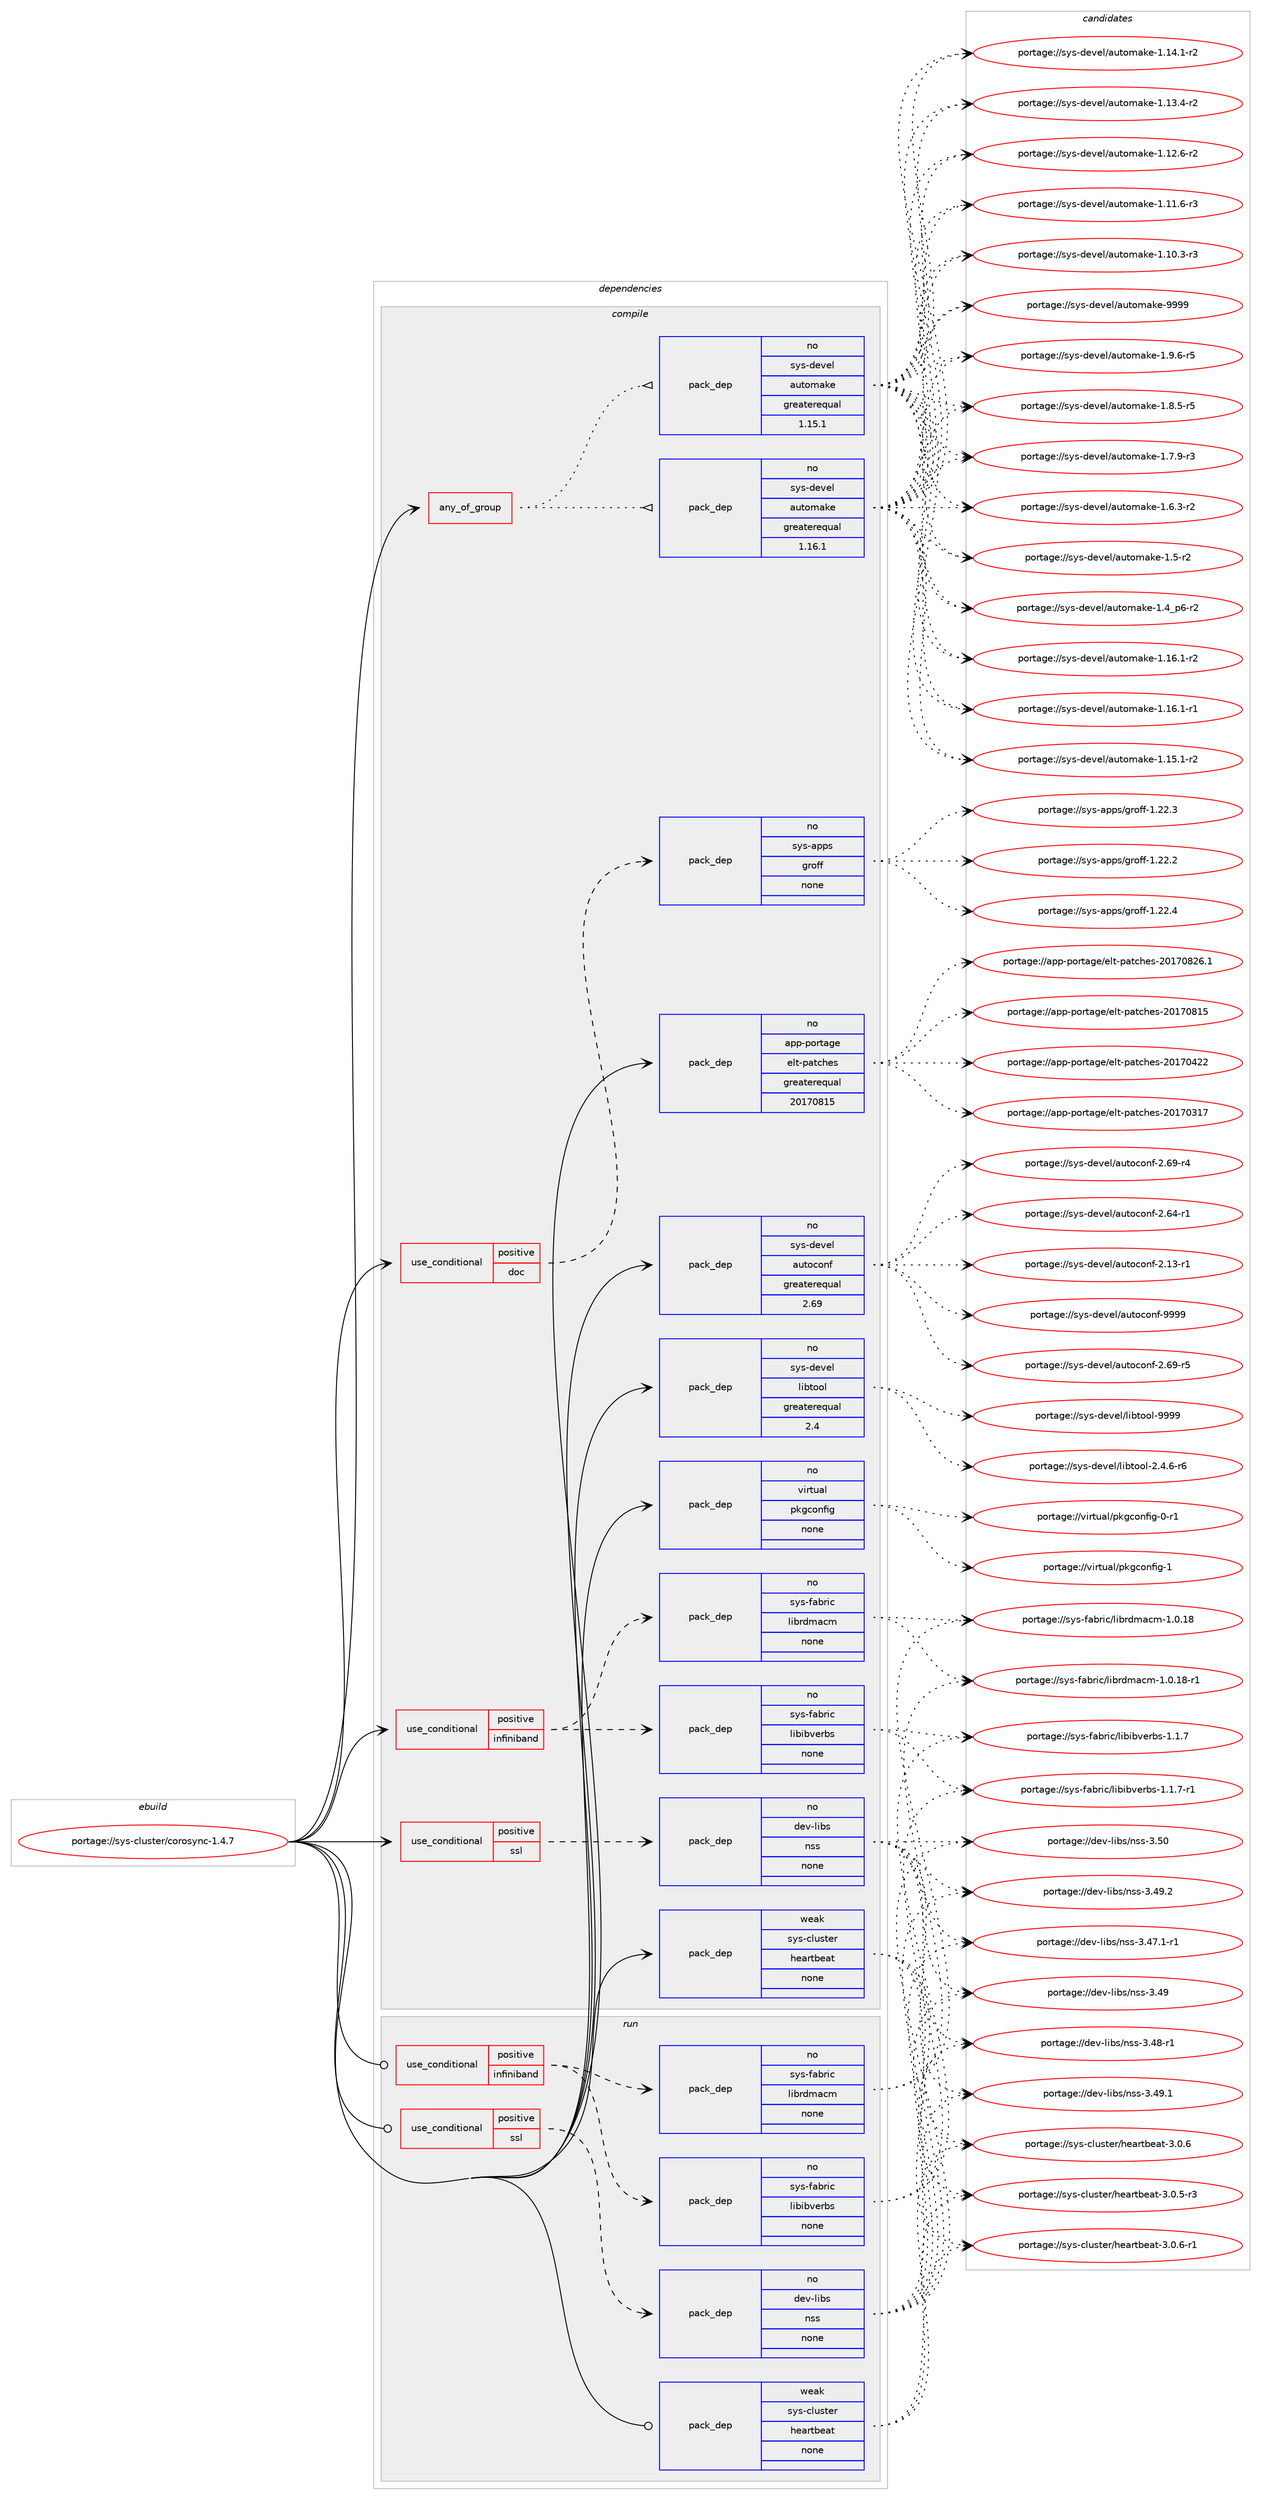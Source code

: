 digraph prolog {

# *************
# Graph options
# *************

newrank=true;
concentrate=true;
compound=true;
graph [rankdir=LR,fontname=Helvetica,fontsize=10,ranksep=1.5];#, ranksep=2.5, nodesep=0.2];
edge  [arrowhead=vee];
node  [fontname=Helvetica,fontsize=10];

# **********
# The ebuild
# **********

subgraph cluster_leftcol {
color=gray;
rank=same;
label=<<i>ebuild</i>>;
id [label="portage://sys-cluster/corosync-1.4.7", color=red, width=4, href="../sys-cluster/corosync-1.4.7.svg"];
}

# ****************
# The dependencies
# ****************

subgraph cluster_midcol {
color=gray;
label=<<i>dependencies</i>>;
subgraph cluster_compile {
fillcolor="#eeeeee";
style=filled;
label=<<i>compile</i>>;
subgraph any1089 {
dependency54204 [label=<<TABLE BORDER="0" CELLBORDER="1" CELLSPACING="0" CELLPADDING="4"><TR><TD CELLPADDING="10">any_of_group</TD></TR></TABLE>>, shape=none, color=red];subgraph pack41906 {
dependency54205 [label=<<TABLE BORDER="0" CELLBORDER="1" CELLSPACING="0" CELLPADDING="4" WIDTH="220"><TR><TD ROWSPAN="6" CELLPADDING="30">pack_dep</TD></TR><TR><TD WIDTH="110">no</TD></TR><TR><TD>sys-devel</TD></TR><TR><TD>automake</TD></TR><TR><TD>greaterequal</TD></TR><TR><TD>1.16.1</TD></TR></TABLE>>, shape=none, color=blue];
}
dependency54204:e -> dependency54205:w [weight=20,style="dotted",arrowhead="oinv"];
subgraph pack41907 {
dependency54206 [label=<<TABLE BORDER="0" CELLBORDER="1" CELLSPACING="0" CELLPADDING="4" WIDTH="220"><TR><TD ROWSPAN="6" CELLPADDING="30">pack_dep</TD></TR><TR><TD WIDTH="110">no</TD></TR><TR><TD>sys-devel</TD></TR><TR><TD>automake</TD></TR><TR><TD>greaterequal</TD></TR><TR><TD>1.15.1</TD></TR></TABLE>>, shape=none, color=blue];
}
dependency54204:e -> dependency54206:w [weight=20,style="dotted",arrowhead="oinv"];
}
id:e -> dependency54204:w [weight=20,style="solid",arrowhead="vee"];
subgraph cond11144 {
dependency54207 [label=<<TABLE BORDER="0" CELLBORDER="1" CELLSPACING="0" CELLPADDING="4"><TR><TD ROWSPAN="3" CELLPADDING="10">use_conditional</TD></TR><TR><TD>positive</TD></TR><TR><TD>doc</TD></TR></TABLE>>, shape=none, color=red];
subgraph pack41908 {
dependency54208 [label=<<TABLE BORDER="0" CELLBORDER="1" CELLSPACING="0" CELLPADDING="4" WIDTH="220"><TR><TD ROWSPAN="6" CELLPADDING="30">pack_dep</TD></TR><TR><TD WIDTH="110">no</TD></TR><TR><TD>sys-apps</TD></TR><TR><TD>groff</TD></TR><TR><TD>none</TD></TR><TR><TD></TD></TR></TABLE>>, shape=none, color=blue];
}
dependency54207:e -> dependency54208:w [weight=20,style="dashed",arrowhead="vee"];
}
id:e -> dependency54207:w [weight=20,style="solid",arrowhead="vee"];
subgraph cond11145 {
dependency54209 [label=<<TABLE BORDER="0" CELLBORDER="1" CELLSPACING="0" CELLPADDING="4"><TR><TD ROWSPAN="3" CELLPADDING="10">use_conditional</TD></TR><TR><TD>positive</TD></TR><TR><TD>infiniband</TD></TR></TABLE>>, shape=none, color=red];
subgraph pack41909 {
dependency54210 [label=<<TABLE BORDER="0" CELLBORDER="1" CELLSPACING="0" CELLPADDING="4" WIDTH="220"><TR><TD ROWSPAN="6" CELLPADDING="30">pack_dep</TD></TR><TR><TD WIDTH="110">no</TD></TR><TR><TD>sys-fabric</TD></TR><TR><TD>libibverbs</TD></TR><TR><TD>none</TD></TR><TR><TD></TD></TR></TABLE>>, shape=none, color=blue];
}
dependency54209:e -> dependency54210:w [weight=20,style="dashed",arrowhead="vee"];
subgraph pack41910 {
dependency54211 [label=<<TABLE BORDER="0" CELLBORDER="1" CELLSPACING="0" CELLPADDING="4" WIDTH="220"><TR><TD ROWSPAN="6" CELLPADDING="30">pack_dep</TD></TR><TR><TD WIDTH="110">no</TD></TR><TR><TD>sys-fabric</TD></TR><TR><TD>librdmacm</TD></TR><TR><TD>none</TD></TR><TR><TD></TD></TR></TABLE>>, shape=none, color=blue];
}
dependency54209:e -> dependency54211:w [weight=20,style="dashed",arrowhead="vee"];
}
id:e -> dependency54209:w [weight=20,style="solid",arrowhead="vee"];
subgraph cond11146 {
dependency54212 [label=<<TABLE BORDER="0" CELLBORDER="1" CELLSPACING="0" CELLPADDING="4"><TR><TD ROWSPAN="3" CELLPADDING="10">use_conditional</TD></TR><TR><TD>positive</TD></TR><TR><TD>ssl</TD></TR></TABLE>>, shape=none, color=red];
subgraph pack41911 {
dependency54213 [label=<<TABLE BORDER="0" CELLBORDER="1" CELLSPACING="0" CELLPADDING="4" WIDTH="220"><TR><TD ROWSPAN="6" CELLPADDING="30">pack_dep</TD></TR><TR><TD WIDTH="110">no</TD></TR><TR><TD>dev-libs</TD></TR><TR><TD>nss</TD></TR><TR><TD>none</TD></TR><TR><TD></TD></TR></TABLE>>, shape=none, color=blue];
}
dependency54212:e -> dependency54213:w [weight=20,style="dashed",arrowhead="vee"];
}
id:e -> dependency54212:w [weight=20,style="solid",arrowhead="vee"];
subgraph pack41912 {
dependency54214 [label=<<TABLE BORDER="0" CELLBORDER="1" CELLSPACING="0" CELLPADDING="4" WIDTH="220"><TR><TD ROWSPAN="6" CELLPADDING="30">pack_dep</TD></TR><TR><TD WIDTH="110">no</TD></TR><TR><TD>app-portage</TD></TR><TR><TD>elt-patches</TD></TR><TR><TD>greaterequal</TD></TR><TR><TD>20170815</TD></TR></TABLE>>, shape=none, color=blue];
}
id:e -> dependency54214:w [weight=20,style="solid",arrowhead="vee"];
subgraph pack41913 {
dependency54215 [label=<<TABLE BORDER="0" CELLBORDER="1" CELLSPACING="0" CELLPADDING="4" WIDTH="220"><TR><TD ROWSPAN="6" CELLPADDING="30">pack_dep</TD></TR><TR><TD WIDTH="110">no</TD></TR><TR><TD>sys-devel</TD></TR><TR><TD>autoconf</TD></TR><TR><TD>greaterequal</TD></TR><TR><TD>2.69</TD></TR></TABLE>>, shape=none, color=blue];
}
id:e -> dependency54215:w [weight=20,style="solid",arrowhead="vee"];
subgraph pack41914 {
dependency54216 [label=<<TABLE BORDER="0" CELLBORDER="1" CELLSPACING="0" CELLPADDING="4" WIDTH="220"><TR><TD ROWSPAN="6" CELLPADDING="30">pack_dep</TD></TR><TR><TD WIDTH="110">no</TD></TR><TR><TD>sys-devel</TD></TR><TR><TD>libtool</TD></TR><TR><TD>greaterequal</TD></TR><TR><TD>2.4</TD></TR></TABLE>>, shape=none, color=blue];
}
id:e -> dependency54216:w [weight=20,style="solid",arrowhead="vee"];
subgraph pack41915 {
dependency54217 [label=<<TABLE BORDER="0" CELLBORDER="1" CELLSPACING="0" CELLPADDING="4" WIDTH="220"><TR><TD ROWSPAN="6" CELLPADDING="30">pack_dep</TD></TR><TR><TD WIDTH="110">no</TD></TR><TR><TD>virtual</TD></TR><TR><TD>pkgconfig</TD></TR><TR><TD>none</TD></TR><TR><TD></TD></TR></TABLE>>, shape=none, color=blue];
}
id:e -> dependency54217:w [weight=20,style="solid",arrowhead="vee"];
subgraph pack41916 {
dependency54218 [label=<<TABLE BORDER="0" CELLBORDER="1" CELLSPACING="0" CELLPADDING="4" WIDTH="220"><TR><TD ROWSPAN="6" CELLPADDING="30">pack_dep</TD></TR><TR><TD WIDTH="110">weak</TD></TR><TR><TD>sys-cluster</TD></TR><TR><TD>heartbeat</TD></TR><TR><TD>none</TD></TR><TR><TD></TD></TR></TABLE>>, shape=none, color=blue];
}
id:e -> dependency54218:w [weight=20,style="solid",arrowhead="vee"];
}
subgraph cluster_compileandrun {
fillcolor="#eeeeee";
style=filled;
label=<<i>compile and run</i>>;
}
subgraph cluster_run {
fillcolor="#eeeeee";
style=filled;
label=<<i>run</i>>;
subgraph cond11147 {
dependency54219 [label=<<TABLE BORDER="0" CELLBORDER="1" CELLSPACING="0" CELLPADDING="4"><TR><TD ROWSPAN="3" CELLPADDING="10">use_conditional</TD></TR><TR><TD>positive</TD></TR><TR><TD>infiniband</TD></TR></TABLE>>, shape=none, color=red];
subgraph pack41917 {
dependency54220 [label=<<TABLE BORDER="0" CELLBORDER="1" CELLSPACING="0" CELLPADDING="4" WIDTH="220"><TR><TD ROWSPAN="6" CELLPADDING="30">pack_dep</TD></TR><TR><TD WIDTH="110">no</TD></TR><TR><TD>sys-fabric</TD></TR><TR><TD>libibverbs</TD></TR><TR><TD>none</TD></TR><TR><TD></TD></TR></TABLE>>, shape=none, color=blue];
}
dependency54219:e -> dependency54220:w [weight=20,style="dashed",arrowhead="vee"];
subgraph pack41918 {
dependency54221 [label=<<TABLE BORDER="0" CELLBORDER="1" CELLSPACING="0" CELLPADDING="4" WIDTH="220"><TR><TD ROWSPAN="6" CELLPADDING="30">pack_dep</TD></TR><TR><TD WIDTH="110">no</TD></TR><TR><TD>sys-fabric</TD></TR><TR><TD>librdmacm</TD></TR><TR><TD>none</TD></TR><TR><TD></TD></TR></TABLE>>, shape=none, color=blue];
}
dependency54219:e -> dependency54221:w [weight=20,style="dashed",arrowhead="vee"];
}
id:e -> dependency54219:w [weight=20,style="solid",arrowhead="odot"];
subgraph cond11148 {
dependency54222 [label=<<TABLE BORDER="0" CELLBORDER="1" CELLSPACING="0" CELLPADDING="4"><TR><TD ROWSPAN="3" CELLPADDING="10">use_conditional</TD></TR><TR><TD>positive</TD></TR><TR><TD>ssl</TD></TR></TABLE>>, shape=none, color=red];
subgraph pack41919 {
dependency54223 [label=<<TABLE BORDER="0" CELLBORDER="1" CELLSPACING="0" CELLPADDING="4" WIDTH="220"><TR><TD ROWSPAN="6" CELLPADDING="30">pack_dep</TD></TR><TR><TD WIDTH="110">no</TD></TR><TR><TD>dev-libs</TD></TR><TR><TD>nss</TD></TR><TR><TD>none</TD></TR><TR><TD></TD></TR></TABLE>>, shape=none, color=blue];
}
dependency54222:e -> dependency54223:w [weight=20,style="dashed",arrowhead="vee"];
}
id:e -> dependency54222:w [weight=20,style="solid",arrowhead="odot"];
subgraph pack41920 {
dependency54224 [label=<<TABLE BORDER="0" CELLBORDER="1" CELLSPACING="0" CELLPADDING="4" WIDTH="220"><TR><TD ROWSPAN="6" CELLPADDING="30">pack_dep</TD></TR><TR><TD WIDTH="110">weak</TD></TR><TR><TD>sys-cluster</TD></TR><TR><TD>heartbeat</TD></TR><TR><TD>none</TD></TR><TR><TD></TD></TR></TABLE>>, shape=none, color=blue];
}
id:e -> dependency54224:w [weight=20,style="solid",arrowhead="odot"];
}
}

# **************
# The candidates
# **************

subgraph cluster_choices {
rank=same;
color=gray;
label=<<i>candidates</i>>;

subgraph choice41906 {
color=black;
nodesep=1;
choice115121115451001011181011084797117116111109971071014557575757 [label="portage://sys-devel/automake-9999", color=red, width=4,href="../sys-devel/automake-9999.svg"];
choice115121115451001011181011084797117116111109971071014549465746544511453 [label="portage://sys-devel/automake-1.9.6-r5", color=red, width=4,href="../sys-devel/automake-1.9.6-r5.svg"];
choice115121115451001011181011084797117116111109971071014549465646534511453 [label="portage://sys-devel/automake-1.8.5-r5", color=red, width=4,href="../sys-devel/automake-1.8.5-r5.svg"];
choice115121115451001011181011084797117116111109971071014549465546574511451 [label="portage://sys-devel/automake-1.7.9-r3", color=red, width=4,href="../sys-devel/automake-1.7.9-r3.svg"];
choice115121115451001011181011084797117116111109971071014549465446514511450 [label="portage://sys-devel/automake-1.6.3-r2", color=red, width=4,href="../sys-devel/automake-1.6.3-r2.svg"];
choice11512111545100101118101108479711711611110997107101454946534511450 [label="portage://sys-devel/automake-1.5-r2", color=red, width=4,href="../sys-devel/automake-1.5-r2.svg"];
choice115121115451001011181011084797117116111109971071014549465295112544511450 [label="portage://sys-devel/automake-1.4_p6-r2", color=red, width=4,href="../sys-devel/automake-1.4_p6-r2.svg"];
choice11512111545100101118101108479711711611110997107101454946495446494511450 [label="portage://sys-devel/automake-1.16.1-r2", color=red, width=4,href="../sys-devel/automake-1.16.1-r2.svg"];
choice11512111545100101118101108479711711611110997107101454946495446494511449 [label="portage://sys-devel/automake-1.16.1-r1", color=red, width=4,href="../sys-devel/automake-1.16.1-r1.svg"];
choice11512111545100101118101108479711711611110997107101454946495346494511450 [label="portage://sys-devel/automake-1.15.1-r2", color=red, width=4,href="../sys-devel/automake-1.15.1-r2.svg"];
choice11512111545100101118101108479711711611110997107101454946495246494511450 [label="portage://sys-devel/automake-1.14.1-r2", color=red, width=4,href="../sys-devel/automake-1.14.1-r2.svg"];
choice11512111545100101118101108479711711611110997107101454946495146524511450 [label="portage://sys-devel/automake-1.13.4-r2", color=red, width=4,href="../sys-devel/automake-1.13.4-r2.svg"];
choice11512111545100101118101108479711711611110997107101454946495046544511450 [label="portage://sys-devel/automake-1.12.6-r2", color=red, width=4,href="../sys-devel/automake-1.12.6-r2.svg"];
choice11512111545100101118101108479711711611110997107101454946494946544511451 [label="portage://sys-devel/automake-1.11.6-r3", color=red, width=4,href="../sys-devel/automake-1.11.6-r3.svg"];
choice11512111545100101118101108479711711611110997107101454946494846514511451 [label="portage://sys-devel/automake-1.10.3-r3", color=red, width=4,href="../sys-devel/automake-1.10.3-r3.svg"];
dependency54205:e -> choice115121115451001011181011084797117116111109971071014557575757:w [style=dotted,weight="100"];
dependency54205:e -> choice115121115451001011181011084797117116111109971071014549465746544511453:w [style=dotted,weight="100"];
dependency54205:e -> choice115121115451001011181011084797117116111109971071014549465646534511453:w [style=dotted,weight="100"];
dependency54205:e -> choice115121115451001011181011084797117116111109971071014549465546574511451:w [style=dotted,weight="100"];
dependency54205:e -> choice115121115451001011181011084797117116111109971071014549465446514511450:w [style=dotted,weight="100"];
dependency54205:e -> choice11512111545100101118101108479711711611110997107101454946534511450:w [style=dotted,weight="100"];
dependency54205:e -> choice115121115451001011181011084797117116111109971071014549465295112544511450:w [style=dotted,weight="100"];
dependency54205:e -> choice11512111545100101118101108479711711611110997107101454946495446494511450:w [style=dotted,weight="100"];
dependency54205:e -> choice11512111545100101118101108479711711611110997107101454946495446494511449:w [style=dotted,weight="100"];
dependency54205:e -> choice11512111545100101118101108479711711611110997107101454946495346494511450:w [style=dotted,weight="100"];
dependency54205:e -> choice11512111545100101118101108479711711611110997107101454946495246494511450:w [style=dotted,weight="100"];
dependency54205:e -> choice11512111545100101118101108479711711611110997107101454946495146524511450:w [style=dotted,weight="100"];
dependency54205:e -> choice11512111545100101118101108479711711611110997107101454946495046544511450:w [style=dotted,weight="100"];
dependency54205:e -> choice11512111545100101118101108479711711611110997107101454946494946544511451:w [style=dotted,weight="100"];
dependency54205:e -> choice11512111545100101118101108479711711611110997107101454946494846514511451:w [style=dotted,weight="100"];
}
subgraph choice41907 {
color=black;
nodesep=1;
choice115121115451001011181011084797117116111109971071014557575757 [label="portage://sys-devel/automake-9999", color=red, width=4,href="../sys-devel/automake-9999.svg"];
choice115121115451001011181011084797117116111109971071014549465746544511453 [label="portage://sys-devel/automake-1.9.6-r5", color=red, width=4,href="../sys-devel/automake-1.9.6-r5.svg"];
choice115121115451001011181011084797117116111109971071014549465646534511453 [label="portage://sys-devel/automake-1.8.5-r5", color=red, width=4,href="../sys-devel/automake-1.8.5-r5.svg"];
choice115121115451001011181011084797117116111109971071014549465546574511451 [label="portage://sys-devel/automake-1.7.9-r3", color=red, width=4,href="../sys-devel/automake-1.7.9-r3.svg"];
choice115121115451001011181011084797117116111109971071014549465446514511450 [label="portage://sys-devel/automake-1.6.3-r2", color=red, width=4,href="../sys-devel/automake-1.6.3-r2.svg"];
choice11512111545100101118101108479711711611110997107101454946534511450 [label="portage://sys-devel/automake-1.5-r2", color=red, width=4,href="../sys-devel/automake-1.5-r2.svg"];
choice115121115451001011181011084797117116111109971071014549465295112544511450 [label="portage://sys-devel/automake-1.4_p6-r2", color=red, width=4,href="../sys-devel/automake-1.4_p6-r2.svg"];
choice11512111545100101118101108479711711611110997107101454946495446494511450 [label="portage://sys-devel/automake-1.16.1-r2", color=red, width=4,href="../sys-devel/automake-1.16.1-r2.svg"];
choice11512111545100101118101108479711711611110997107101454946495446494511449 [label="portage://sys-devel/automake-1.16.1-r1", color=red, width=4,href="../sys-devel/automake-1.16.1-r1.svg"];
choice11512111545100101118101108479711711611110997107101454946495346494511450 [label="portage://sys-devel/automake-1.15.1-r2", color=red, width=4,href="../sys-devel/automake-1.15.1-r2.svg"];
choice11512111545100101118101108479711711611110997107101454946495246494511450 [label="portage://sys-devel/automake-1.14.1-r2", color=red, width=4,href="../sys-devel/automake-1.14.1-r2.svg"];
choice11512111545100101118101108479711711611110997107101454946495146524511450 [label="portage://sys-devel/automake-1.13.4-r2", color=red, width=4,href="../sys-devel/automake-1.13.4-r2.svg"];
choice11512111545100101118101108479711711611110997107101454946495046544511450 [label="portage://sys-devel/automake-1.12.6-r2", color=red, width=4,href="../sys-devel/automake-1.12.6-r2.svg"];
choice11512111545100101118101108479711711611110997107101454946494946544511451 [label="portage://sys-devel/automake-1.11.6-r3", color=red, width=4,href="../sys-devel/automake-1.11.6-r3.svg"];
choice11512111545100101118101108479711711611110997107101454946494846514511451 [label="portage://sys-devel/automake-1.10.3-r3", color=red, width=4,href="../sys-devel/automake-1.10.3-r3.svg"];
dependency54206:e -> choice115121115451001011181011084797117116111109971071014557575757:w [style=dotted,weight="100"];
dependency54206:e -> choice115121115451001011181011084797117116111109971071014549465746544511453:w [style=dotted,weight="100"];
dependency54206:e -> choice115121115451001011181011084797117116111109971071014549465646534511453:w [style=dotted,weight="100"];
dependency54206:e -> choice115121115451001011181011084797117116111109971071014549465546574511451:w [style=dotted,weight="100"];
dependency54206:e -> choice115121115451001011181011084797117116111109971071014549465446514511450:w [style=dotted,weight="100"];
dependency54206:e -> choice11512111545100101118101108479711711611110997107101454946534511450:w [style=dotted,weight="100"];
dependency54206:e -> choice115121115451001011181011084797117116111109971071014549465295112544511450:w [style=dotted,weight="100"];
dependency54206:e -> choice11512111545100101118101108479711711611110997107101454946495446494511450:w [style=dotted,weight="100"];
dependency54206:e -> choice11512111545100101118101108479711711611110997107101454946495446494511449:w [style=dotted,weight="100"];
dependency54206:e -> choice11512111545100101118101108479711711611110997107101454946495346494511450:w [style=dotted,weight="100"];
dependency54206:e -> choice11512111545100101118101108479711711611110997107101454946495246494511450:w [style=dotted,weight="100"];
dependency54206:e -> choice11512111545100101118101108479711711611110997107101454946495146524511450:w [style=dotted,weight="100"];
dependency54206:e -> choice11512111545100101118101108479711711611110997107101454946495046544511450:w [style=dotted,weight="100"];
dependency54206:e -> choice11512111545100101118101108479711711611110997107101454946494946544511451:w [style=dotted,weight="100"];
dependency54206:e -> choice11512111545100101118101108479711711611110997107101454946494846514511451:w [style=dotted,weight="100"];
}
subgraph choice41908 {
color=black;
nodesep=1;
choice11512111545971121121154710311411110210245494650504652 [label="portage://sys-apps/groff-1.22.4", color=red, width=4,href="../sys-apps/groff-1.22.4.svg"];
choice11512111545971121121154710311411110210245494650504651 [label="portage://sys-apps/groff-1.22.3", color=red, width=4,href="../sys-apps/groff-1.22.3.svg"];
choice11512111545971121121154710311411110210245494650504650 [label="portage://sys-apps/groff-1.22.2", color=red, width=4,href="../sys-apps/groff-1.22.2.svg"];
dependency54208:e -> choice11512111545971121121154710311411110210245494650504652:w [style=dotted,weight="100"];
dependency54208:e -> choice11512111545971121121154710311411110210245494650504651:w [style=dotted,weight="100"];
dependency54208:e -> choice11512111545971121121154710311411110210245494650504650:w [style=dotted,weight="100"];
}
subgraph choice41909 {
color=black;
nodesep=1;
choice11512111545102979811410599471081059810598118101114981154549464946554511449 [label="portage://sys-fabric/libibverbs-1.1.7-r1", color=red, width=4,href="../sys-fabric/libibverbs-1.1.7-r1.svg"];
choice1151211154510297981141059947108105981059811810111498115454946494655 [label="portage://sys-fabric/libibverbs-1.1.7", color=red, width=4,href="../sys-fabric/libibverbs-1.1.7.svg"];
dependency54210:e -> choice11512111545102979811410599471081059810598118101114981154549464946554511449:w [style=dotted,weight="100"];
dependency54210:e -> choice1151211154510297981141059947108105981059811810111498115454946494655:w [style=dotted,weight="100"];
}
subgraph choice41910 {
color=black;
nodesep=1;
choice1151211154510297981141059947108105981141001099799109454946484649564511449 [label="portage://sys-fabric/librdmacm-1.0.18-r1", color=red, width=4,href="../sys-fabric/librdmacm-1.0.18-r1.svg"];
choice115121115451029798114105994710810598114100109979910945494648464956 [label="portage://sys-fabric/librdmacm-1.0.18", color=red, width=4,href="../sys-fabric/librdmacm-1.0.18.svg"];
dependency54211:e -> choice1151211154510297981141059947108105981141001099799109454946484649564511449:w [style=dotted,weight="100"];
dependency54211:e -> choice115121115451029798114105994710810598114100109979910945494648464956:w [style=dotted,weight="100"];
}
subgraph choice41911 {
color=black;
nodesep=1;
choice1001011184510810598115471101151154551465348 [label="portage://dev-libs/nss-3.50", color=red, width=4,href="../dev-libs/nss-3.50.svg"];
choice10010111845108105981154711011511545514652574650 [label="portage://dev-libs/nss-3.49.2", color=red, width=4,href="../dev-libs/nss-3.49.2.svg"];
choice10010111845108105981154711011511545514652574649 [label="portage://dev-libs/nss-3.49.1", color=red, width=4,href="../dev-libs/nss-3.49.1.svg"];
choice1001011184510810598115471101151154551465257 [label="portage://dev-libs/nss-3.49", color=red, width=4,href="../dev-libs/nss-3.49.svg"];
choice10010111845108105981154711011511545514652564511449 [label="portage://dev-libs/nss-3.48-r1", color=red, width=4,href="../dev-libs/nss-3.48-r1.svg"];
choice100101118451081059811547110115115455146525546494511449 [label="portage://dev-libs/nss-3.47.1-r1", color=red, width=4,href="../dev-libs/nss-3.47.1-r1.svg"];
dependency54213:e -> choice1001011184510810598115471101151154551465348:w [style=dotted,weight="100"];
dependency54213:e -> choice10010111845108105981154711011511545514652574650:w [style=dotted,weight="100"];
dependency54213:e -> choice10010111845108105981154711011511545514652574649:w [style=dotted,weight="100"];
dependency54213:e -> choice1001011184510810598115471101151154551465257:w [style=dotted,weight="100"];
dependency54213:e -> choice10010111845108105981154711011511545514652564511449:w [style=dotted,weight="100"];
dependency54213:e -> choice100101118451081059811547110115115455146525546494511449:w [style=dotted,weight="100"];
}
subgraph choice41912 {
color=black;
nodesep=1;
choice971121124511211111411697103101471011081164511297116991041011154550484955485650544649 [label="portage://app-portage/elt-patches-20170826.1", color=red, width=4,href="../app-portage/elt-patches-20170826.1.svg"];
choice97112112451121111141169710310147101108116451129711699104101115455048495548564953 [label="portage://app-portage/elt-patches-20170815", color=red, width=4,href="../app-portage/elt-patches-20170815.svg"];
choice97112112451121111141169710310147101108116451129711699104101115455048495548525050 [label="portage://app-portage/elt-patches-20170422", color=red, width=4,href="../app-portage/elt-patches-20170422.svg"];
choice97112112451121111141169710310147101108116451129711699104101115455048495548514955 [label="portage://app-portage/elt-patches-20170317", color=red, width=4,href="../app-portage/elt-patches-20170317.svg"];
dependency54214:e -> choice971121124511211111411697103101471011081164511297116991041011154550484955485650544649:w [style=dotted,weight="100"];
dependency54214:e -> choice97112112451121111141169710310147101108116451129711699104101115455048495548564953:w [style=dotted,weight="100"];
dependency54214:e -> choice97112112451121111141169710310147101108116451129711699104101115455048495548525050:w [style=dotted,weight="100"];
dependency54214:e -> choice97112112451121111141169710310147101108116451129711699104101115455048495548514955:w [style=dotted,weight="100"];
}
subgraph choice41913 {
color=black;
nodesep=1;
choice115121115451001011181011084797117116111991111101024557575757 [label="portage://sys-devel/autoconf-9999", color=red, width=4,href="../sys-devel/autoconf-9999.svg"];
choice1151211154510010111810110847971171161119911111010245504654574511453 [label="portage://sys-devel/autoconf-2.69-r5", color=red, width=4,href="../sys-devel/autoconf-2.69-r5.svg"];
choice1151211154510010111810110847971171161119911111010245504654574511452 [label="portage://sys-devel/autoconf-2.69-r4", color=red, width=4,href="../sys-devel/autoconf-2.69-r4.svg"];
choice1151211154510010111810110847971171161119911111010245504654524511449 [label="portage://sys-devel/autoconf-2.64-r1", color=red, width=4,href="../sys-devel/autoconf-2.64-r1.svg"];
choice1151211154510010111810110847971171161119911111010245504649514511449 [label="portage://sys-devel/autoconf-2.13-r1", color=red, width=4,href="../sys-devel/autoconf-2.13-r1.svg"];
dependency54215:e -> choice115121115451001011181011084797117116111991111101024557575757:w [style=dotted,weight="100"];
dependency54215:e -> choice1151211154510010111810110847971171161119911111010245504654574511453:w [style=dotted,weight="100"];
dependency54215:e -> choice1151211154510010111810110847971171161119911111010245504654574511452:w [style=dotted,weight="100"];
dependency54215:e -> choice1151211154510010111810110847971171161119911111010245504654524511449:w [style=dotted,weight="100"];
dependency54215:e -> choice1151211154510010111810110847971171161119911111010245504649514511449:w [style=dotted,weight="100"];
}
subgraph choice41914 {
color=black;
nodesep=1;
choice1151211154510010111810110847108105981161111111084557575757 [label="portage://sys-devel/libtool-9999", color=red, width=4,href="../sys-devel/libtool-9999.svg"];
choice1151211154510010111810110847108105981161111111084550465246544511454 [label="portage://sys-devel/libtool-2.4.6-r6", color=red, width=4,href="../sys-devel/libtool-2.4.6-r6.svg"];
dependency54216:e -> choice1151211154510010111810110847108105981161111111084557575757:w [style=dotted,weight="100"];
dependency54216:e -> choice1151211154510010111810110847108105981161111111084550465246544511454:w [style=dotted,weight="100"];
}
subgraph choice41915 {
color=black;
nodesep=1;
choice1181051141161179710847112107103991111101021051034549 [label="portage://virtual/pkgconfig-1", color=red, width=4,href="../virtual/pkgconfig-1.svg"];
choice11810511411611797108471121071039911111010210510345484511449 [label="portage://virtual/pkgconfig-0-r1", color=red, width=4,href="../virtual/pkgconfig-0-r1.svg"];
dependency54217:e -> choice1181051141161179710847112107103991111101021051034549:w [style=dotted,weight="100"];
dependency54217:e -> choice11810511411611797108471121071039911111010210510345484511449:w [style=dotted,weight="100"];
}
subgraph choice41916 {
color=black;
nodesep=1;
choice1151211154599108117115116101114471041019711411698101971164551464846544511449 [label="portage://sys-cluster/heartbeat-3.0.6-r1", color=red, width=4,href="../sys-cluster/heartbeat-3.0.6-r1.svg"];
choice115121115459910811711511610111447104101971141169810197116455146484654 [label="portage://sys-cluster/heartbeat-3.0.6", color=red, width=4,href="../sys-cluster/heartbeat-3.0.6.svg"];
choice1151211154599108117115116101114471041019711411698101971164551464846534511451 [label="portage://sys-cluster/heartbeat-3.0.5-r3", color=red, width=4,href="../sys-cluster/heartbeat-3.0.5-r3.svg"];
dependency54218:e -> choice1151211154599108117115116101114471041019711411698101971164551464846544511449:w [style=dotted,weight="100"];
dependency54218:e -> choice115121115459910811711511610111447104101971141169810197116455146484654:w [style=dotted,weight="100"];
dependency54218:e -> choice1151211154599108117115116101114471041019711411698101971164551464846534511451:w [style=dotted,weight="100"];
}
subgraph choice41917 {
color=black;
nodesep=1;
choice11512111545102979811410599471081059810598118101114981154549464946554511449 [label="portage://sys-fabric/libibverbs-1.1.7-r1", color=red, width=4,href="../sys-fabric/libibverbs-1.1.7-r1.svg"];
choice1151211154510297981141059947108105981059811810111498115454946494655 [label="portage://sys-fabric/libibverbs-1.1.7", color=red, width=4,href="../sys-fabric/libibverbs-1.1.7.svg"];
dependency54220:e -> choice11512111545102979811410599471081059810598118101114981154549464946554511449:w [style=dotted,weight="100"];
dependency54220:e -> choice1151211154510297981141059947108105981059811810111498115454946494655:w [style=dotted,weight="100"];
}
subgraph choice41918 {
color=black;
nodesep=1;
choice1151211154510297981141059947108105981141001099799109454946484649564511449 [label="portage://sys-fabric/librdmacm-1.0.18-r1", color=red, width=4,href="../sys-fabric/librdmacm-1.0.18-r1.svg"];
choice115121115451029798114105994710810598114100109979910945494648464956 [label="portage://sys-fabric/librdmacm-1.0.18", color=red, width=4,href="../sys-fabric/librdmacm-1.0.18.svg"];
dependency54221:e -> choice1151211154510297981141059947108105981141001099799109454946484649564511449:w [style=dotted,weight="100"];
dependency54221:e -> choice115121115451029798114105994710810598114100109979910945494648464956:w [style=dotted,weight="100"];
}
subgraph choice41919 {
color=black;
nodesep=1;
choice1001011184510810598115471101151154551465348 [label="portage://dev-libs/nss-3.50", color=red, width=4,href="../dev-libs/nss-3.50.svg"];
choice10010111845108105981154711011511545514652574650 [label="portage://dev-libs/nss-3.49.2", color=red, width=4,href="../dev-libs/nss-3.49.2.svg"];
choice10010111845108105981154711011511545514652574649 [label="portage://dev-libs/nss-3.49.1", color=red, width=4,href="../dev-libs/nss-3.49.1.svg"];
choice1001011184510810598115471101151154551465257 [label="portage://dev-libs/nss-3.49", color=red, width=4,href="../dev-libs/nss-3.49.svg"];
choice10010111845108105981154711011511545514652564511449 [label="portage://dev-libs/nss-3.48-r1", color=red, width=4,href="../dev-libs/nss-3.48-r1.svg"];
choice100101118451081059811547110115115455146525546494511449 [label="portage://dev-libs/nss-3.47.1-r1", color=red, width=4,href="../dev-libs/nss-3.47.1-r1.svg"];
dependency54223:e -> choice1001011184510810598115471101151154551465348:w [style=dotted,weight="100"];
dependency54223:e -> choice10010111845108105981154711011511545514652574650:w [style=dotted,weight="100"];
dependency54223:e -> choice10010111845108105981154711011511545514652574649:w [style=dotted,weight="100"];
dependency54223:e -> choice1001011184510810598115471101151154551465257:w [style=dotted,weight="100"];
dependency54223:e -> choice10010111845108105981154711011511545514652564511449:w [style=dotted,weight="100"];
dependency54223:e -> choice100101118451081059811547110115115455146525546494511449:w [style=dotted,weight="100"];
}
subgraph choice41920 {
color=black;
nodesep=1;
choice1151211154599108117115116101114471041019711411698101971164551464846544511449 [label="portage://sys-cluster/heartbeat-3.0.6-r1", color=red, width=4,href="../sys-cluster/heartbeat-3.0.6-r1.svg"];
choice115121115459910811711511610111447104101971141169810197116455146484654 [label="portage://sys-cluster/heartbeat-3.0.6", color=red, width=4,href="../sys-cluster/heartbeat-3.0.6.svg"];
choice1151211154599108117115116101114471041019711411698101971164551464846534511451 [label="portage://sys-cluster/heartbeat-3.0.5-r3", color=red, width=4,href="../sys-cluster/heartbeat-3.0.5-r3.svg"];
dependency54224:e -> choice1151211154599108117115116101114471041019711411698101971164551464846544511449:w [style=dotted,weight="100"];
dependency54224:e -> choice115121115459910811711511610111447104101971141169810197116455146484654:w [style=dotted,weight="100"];
dependency54224:e -> choice1151211154599108117115116101114471041019711411698101971164551464846534511451:w [style=dotted,weight="100"];
}
}

}
